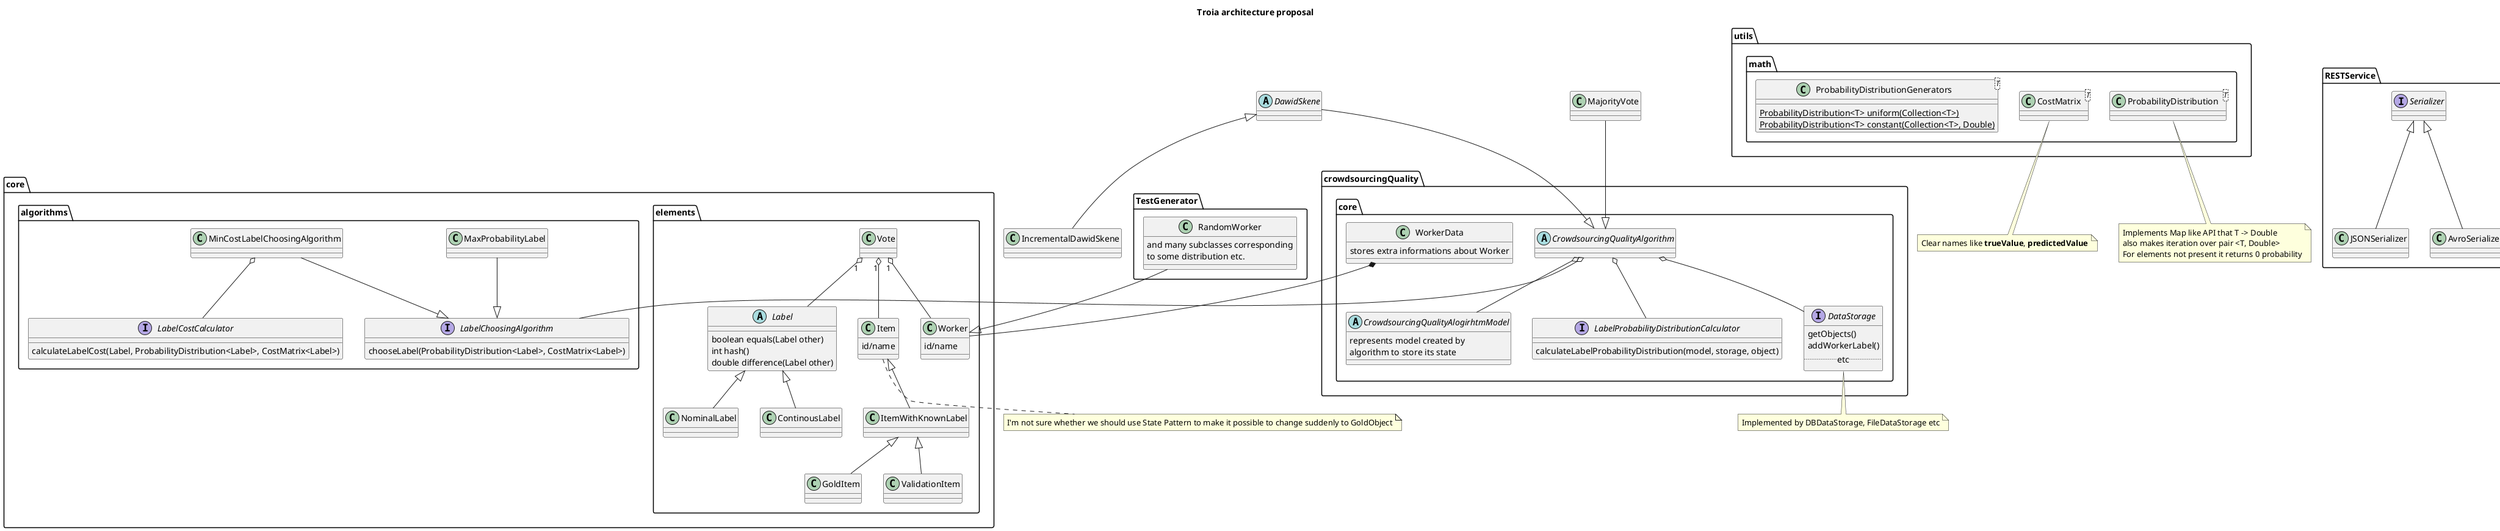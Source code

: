 @startuml


title Troia architecture proposal

package "core.elements" {
    abstract class Label {
        boolean equals(Label other)
        int hash()
        double difference(Label other)
    }
    Label <|-- NominalLabel
    Label <|-- ContinousLabel

    class Worker {
        id/name
    }
    class Item {
        id/name
    }
    Vote "1" o-- Label
    Vote "1" o-- Worker
    Vote "1" o-- Item

    Item <|-- ItemWithKnownLabel
    ItemWithKnownLabel <|-- GoldItem
    ItemWithKnownLabel <|-- ValidationItem
}

note "I'm not sure whether we should use State Pattern to make it possible to change suddenly to GoldObject" as NoteTroiaObject
Item .. NoteTroiaObject


package "core.algorithms" {
    interface LabelCostCalculator {
        calculateLabelCost(Label, ProbabilityDistribution<Label>, CostMatrix<Label>)
    }

    interface LabelChoosingAlgorithm {
        chooseLabel(ProbabilityDistribution<Label>, CostMatrix<Label>)
    }

    MinCostLabelChoosingAlgorithm o-- LabelCostCalculator
    MinCostLabelChoosingAlgorithm --|> LabelChoosingAlgorithm
    MaxProbabilityLabel --|> LabelChoosingAlgorithm

}

package "utils.math" {
    class CostMatrix<T>
    class ProbabilityDistribution<T>
    class ProbabilityDistributionGenerators<T>{
        {static} ProbabilityDistribution<T> uniform(Collection<T>)
        {static} ProbabilityDistribution<T> constant(Collection<T>, Double)
    }
}

note "Implements Map like API that T -> Double\nalso makes iteration over pair <T, Double>\nFor elements not present it returns 0 probability" as NoteProbabilityDistribution
note "Clear names like <B>trueValue</B>, <B>predictedValue</B>" as NoteCostMatrix

ProbabilityDistribution .. NoteProbabilityDistribution
CostMatrix .. NoteCostMatrix


package "crowdsourcingQuality.core" {

    abstract class CrowdsourcingQualityAlgorithm

    interface DataStorage {
        getObjects()
        addWorkerLabel()
        .. etc ..
    }

    class WorkerData {
        stores extra informations about Worker
    }
    WorkerData *-- Worker

    abstract CrowdsourcingQualityAlogirhtmModel {
        represents model created by
        algorithm to store its state
    }

    interface LabelProbabilityDistributionCalculator {
        calculateLabelProbabilityDistribution(model, storage, object)
    }

    CrowdsourcingQualityAlgorithm o-- DataStorage
    CrowdsourcingQualityAlgorithm o-- LabelProbabilityDistributionCalculator
    CrowdsourcingQualityAlgorithm o-- LabelChoosingAlgorithm
    CrowdsourcingQualityAlgorithm o-- CrowdsourcingQualityAlogirhtmModel
}

abstract class DawidSkene

MajorityVote --|> CrowdsourcingQualityAlgorithm

DawidSkene --|> CrowdsourcingQualityAlgorithm
DawidSkene <|-- IncrementalDawidSkene


note "Implemented by DBDataStorage, FileDataStorage etc" as NoteDataStorage
DataStorage .. NoteDataStorage


package TestGenerator {
    class RandomWorker {
        and many subclasses corresponding
        to some distribution etc.
    }
    RandomWorker --|> Worker

}

package RESTService {
    interface Serializer
    Serializer <|-- JSONSerializer
    Serializer <|-- AvroSerializer
}

@enduml
